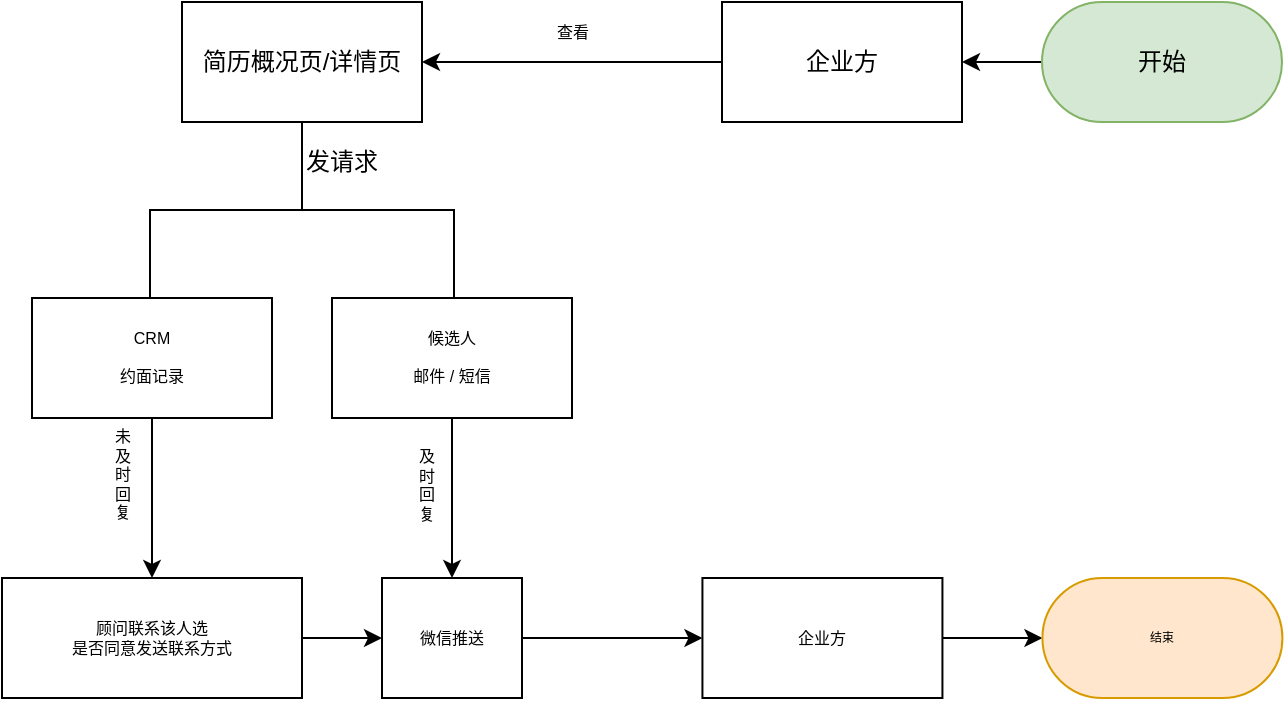 <mxfile version="10.6.0" type="github"><diagram id="TIRG8AkRRn5QsD-ZhviB" name="ç¬¬ 1 é¡µ"><mxGraphModel dx="864" dy="687" grid="1" gridSize="10" guides="1" tooltips="1" connect="1" arrows="1" fold="1" page="0" pageScale="1" pageWidth="1169" pageHeight="827" math="0" shadow="0"><root><mxCell id="0"/><mxCell id="1" parent="0"/><mxCell id="aYR6g0NFP0QF3TVmTliI-3" value="" style="edgeStyle=orthogonalEdgeStyle;rounded=0;orthogonalLoop=1;jettySize=auto;html=1;" parent="1" source="aYR6g0NFP0QF3TVmTliI-1" target="aYR6g0NFP0QF3TVmTliI-2" edge="1"><mxGeometry relative="1" as="geometry"/></mxCell><mxCell id="aYR6g0NFP0QF3TVmTliI-1" value="开始" style="rounded=1;whiteSpace=wrap;html=1;arcSize=50;fillColor=#d5e8d4;strokeColor=#82b366;" parent="1" vertex="1"><mxGeometry x="1030" y="100" width="120" height="60" as="geometry"/></mxCell><mxCell id="aYR6g0NFP0QF3TVmTliI-5" value="" style="edgeStyle=orthogonalEdgeStyle;rounded=0;orthogonalLoop=1;jettySize=auto;html=1;" parent="1" source="aYR6g0NFP0QF3TVmTliI-2" target="aYR6g0NFP0QF3TVmTliI-4" edge="1"><mxGeometry relative="1" as="geometry"/></mxCell><mxCell id="aYR6g0NFP0QF3TVmTliI-2" value="企业方" style="rounded=1;whiteSpace=wrap;html=1;arcSize=0;" parent="1" vertex="1"><mxGeometry x="870" y="100" width="120" height="60" as="geometry"/></mxCell><mxCell id="aYR6g0NFP0QF3TVmTliI-4" value="简历概况页/详情页" style="rounded=1;whiteSpace=wrap;html=1;arcSize=0;fillColor=#ffffff;" parent="1" vertex="1"><mxGeometry x="600" y="100" width="120" height="60" as="geometry"/></mxCell><mxCell id="aYR6g0NFP0QF3TVmTliI-10" value="" style="strokeWidth=1;html=1;shape=mxgraph.flowchart.annotation_2;align=left;fillColor=#ffffff;rotation=90;" parent="1" vertex="1"><mxGeometry x="616" y="128" width="88" height="152" as="geometry"/></mxCell><mxCell id="aYR6g0NFP0QF3TVmTliI-12" value="发请求" style="text;html=1;resizable=0;points=[];autosize=1;align=left;verticalAlign=top;spacingTop=-4;" parent="1" vertex="1"><mxGeometry x="660" y="170" width="50" height="20" as="geometry"/></mxCell><mxCell id="lQ_npTBqb8i_qeoIW4Se-1" value="查看" style="text;html=1;resizable=0;points=[];autosize=1;align=center;verticalAlign=top;spacingTop=-4;fontSize=8;" parent="1" vertex="1"><mxGeometry x="775" y="108" width="40" height="10" as="geometry"/></mxCell><mxCell id="lQ_npTBqb8i_qeoIW4Se-10" value="" style="edgeStyle=orthogonalEdgeStyle;rounded=0;orthogonalLoop=1;jettySize=auto;html=1;fontSize=8;" parent="1" source="lQ_npTBqb8i_qeoIW4Se-2" target="lQ_npTBqb8i_qeoIW4Se-9" edge="1"><mxGeometry relative="1" as="geometry"/></mxCell><mxCell id="lQ_npTBqb8i_qeoIW4Se-2" value="候选人&lt;br&gt;&lt;br&gt;邮件 / 短信" style="rounded=0;whiteSpace=wrap;html=1;strokeWidth=1;fillColor=#ffffff;fontSize=8;" parent="1" vertex="1"><mxGeometry x="675" y="248" width="120" height="60" as="geometry"/></mxCell><mxCell id="lQ_npTBqb8i_qeoIW4Se-18" value="" style="edgeStyle=orthogonalEdgeStyle;rounded=0;orthogonalLoop=1;jettySize=auto;html=1;fontSize=6;" parent="1" source="lQ_npTBqb8i_qeoIW4Se-9" target="lQ_npTBqb8i_qeoIW4Se-17" edge="1"><mxGeometry relative="1" as="geometry"/></mxCell><mxCell id="lQ_npTBqb8i_qeoIW4Se-9" value="微信推送" style="rounded=0;whiteSpace=wrap;html=1;strokeWidth=1;fillColor=#ffffff;fontSize=8;" parent="1" vertex="1"><mxGeometry x="700" y="388" width="70" height="60" as="geometry"/></mxCell><mxCell id="lQ_npTBqb8i_qeoIW4Se-25" value="" style="edgeStyle=orthogonalEdgeStyle;rounded=0;orthogonalLoop=1;jettySize=auto;html=1;fontSize=6;entryX=0;entryY=0.5;entryDx=0;entryDy=0;" parent="1" source="lQ_npTBqb8i_qeoIW4Se-17" target="lQ_npTBqb8i_qeoIW4Se-26" edge="1"><mxGeometry relative="1" as="geometry"><mxPoint x="1060.214" y="418" as="targetPoint"/></mxGeometry></mxCell><mxCell id="lQ_npTBqb8i_qeoIW4Se-17" value="企业方" style="rounded=0;whiteSpace=wrap;html=1;strokeWidth=1;fillColor=#ffffff;fontSize=8;" parent="1" vertex="1"><mxGeometry x="860.214" y="388" width="120" height="60" as="geometry"/></mxCell><mxCell id="lQ_npTBqb8i_qeoIW4Se-8" value="" style="edgeStyle=orthogonalEdgeStyle;rounded=0;orthogonalLoop=1;jettySize=auto;html=1;fontSize=8;" parent="1" source="lQ_npTBqb8i_qeoIW4Se-3" target="lQ_npTBqb8i_qeoIW4Se-7" edge="1"><mxGeometry relative="1" as="geometry"/></mxCell><mxCell id="lQ_npTBqb8i_qeoIW4Se-3" value="CRM&lt;br&gt;&lt;br&gt;约面记录&lt;br&gt;" style="rounded=0;whiteSpace=wrap;html=1;strokeWidth=1;fillColor=#ffffff;fontSize=8;" parent="1" vertex="1"><mxGeometry x="525" y="248" width="120" height="60" as="geometry"/></mxCell><mxCell id="lQ_npTBqb8i_qeoIW4Se-13" value="" style="edgeStyle=orthogonalEdgeStyle;rounded=0;orthogonalLoop=1;jettySize=auto;html=1;fontSize=6;" parent="1" source="lQ_npTBqb8i_qeoIW4Se-7" target="lQ_npTBqb8i_qeoIW4Se-9" edge="1"><mxGeometry relative="1" as="geometry"/></mxCell><mxCell id="lQ_npTBqb8i_qeoIW4Se-7" value="&lt;font style=&quot;font-size: 8px&quot;&gt;顾问联系该人选&lt;br style=&quot;font-size: 8px&quot;&gt;是否同意发送联系方式&lt;/font&gt;&lt;br style=&quot;font-size: 6px&quot;&gt;" style="rounded=0;whiteSpace=wrap;html=1;strokeWidth=1;fillColor=#ffffff;fontSize=6;" parent="1" vertex="1"><mxGeometry x="510" y="388" width="150" height="60" as="geometry"/></mxCell><mxCell id="lQ_npTBqb8i_qeoIW4Se-11" value="&lt;div style=&quot;text-align: center&quot;&gt;&lt;span&gt;及&lt;/span&gt;&lt;/div&gt;&lt;div style=&quot;text-align: center&quot;&gt;&lt;span&gt;时&lt;/span&gt;&lt;/div&gt;&lt;div style=&quot;text-align: center&quot;&gt;&lt;span&gt;回&lt;/span&gt;&lt;/div&gt;&lt;div style=&quot;text-align: center&quot;&gt;&lt;span&gt;复&lt;/span&gt;&lt;/div&gt;" style="text;html=1;resizable=0;points=[];autosize=1;align=center;verticalAlign=top;spacingTop=-4;fontSize=8;" parent="1" vertex="1"><mxGeometry x="706.5" y="320" width="30" height="40" as="geometry"/></mxCell><mxCell id="lQ_npTBqb8i_qeoIW4Se-12" value="&lt;div style=&quot;text-align: center&quot;&gt;&lt;span&gt;未&lt;/span&gt;&lt;/div&gt;&lt;div style=&quot;text-align: center&quot;&gt;&lt;span&gt;及&lt;/span&gt;&lt;/div&gt;&lt;div style=&quot;text-align: center&quot;&gt;&lt;span&gt;时&lt;/span&gt;&lt;/div&gt;&lt;div style=&quot;text-align: center&quot;&gt;&lt;span&gt;回&lt;/span&gt;&lt;/div&gt;&lt;div style=&quot;text-align: center&quot;&gt;&lt;span&gt;复&lt;/span&gt;&lt;/div&gt;" style="text;html=1;resizable=0;points=[];autosize=1;align=center;verticalAlign=top;spacingTop=-4;fontSize=8;" parent="1" vertex="1"><mxGeometry x="555" y="310" width="30" height="50" as="geometry"/></mxCell><mxCell id="lQ_npTBqb8i_qeoIW4Se-26" value="结束" style="rounded=1;whiteSpace=wrap;html=1;strokeWidth=1;fillColor=#ffe6cc;fontSize=6;align=center;arcSize=50;strokeColor=#d79b00;" parent="1" vertex="1"><mxGeometry x="1030.214" y="388" width="120" height="60" as="geometry"/></mxCell></root></mxGraphModel></diagram></mxfile>